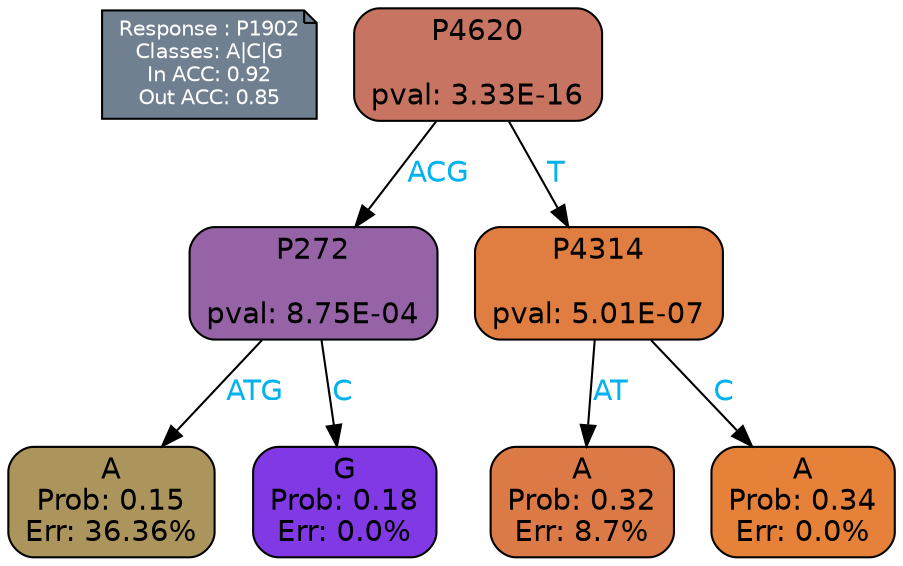 digraph Tree {
node [shape=box, style="filled, rounded", color="black", fontname=helvetica] ;
graph [ranksep=equally, splines=polylines, bgcolor=transparent, dpi=600] ;
edge [fontname=helvetica] ;
LEGEND [label="Response : P1902
Classes: A|C|G
In ACC: 0.92
Out ACC: 0.85
",shape=note,align=left,style=filled,fillcolor="slategray",fontcolor="white",fontsize=10];1 [label="P4620

pval: 3.33E-16", fillcolor="#c77562"] ;
2 [label="P272

pval: 8.75E-04", fillcolor="#9563a6"] ;
3 [label="A
Prob: 0.15
Err: 36.36%", fillcolor="#ac955c"] ;
4 [label="G
Prob: 0.18
Err: 0.0%", fillcolor="#8139e5"] ;
5 [label="P4314

pval: 5.01E-07", fillcolor="#e07d40"] ;
6 [label="A
Prob: 0.32
Err: 8.7%", fillcolor="#dc7a47"] ;
7 [label="A
Prob: 0.34
Err: 0.0%", fillcolor="#e58139"] ;
1 -> 2 [label="ACG",fontcolor=deepskyblue2] ;
1 -> 5 [label="T",fontcolor=deepskyblue2] ;
2 -> 3 [label="ATG",fontcolor=deepskyblue2] ;
2 -> 4 [label="C",fontcolor=deepskyblue2] ;
5 -> 6 [label="AT",fontcolor=deepskyblue2] ;
5 -> 7 [label="C",fontcolor=deepskyblue2] ;
{rank = same; 3;4;6;7;}{rank = same; LEGEND;1;}}